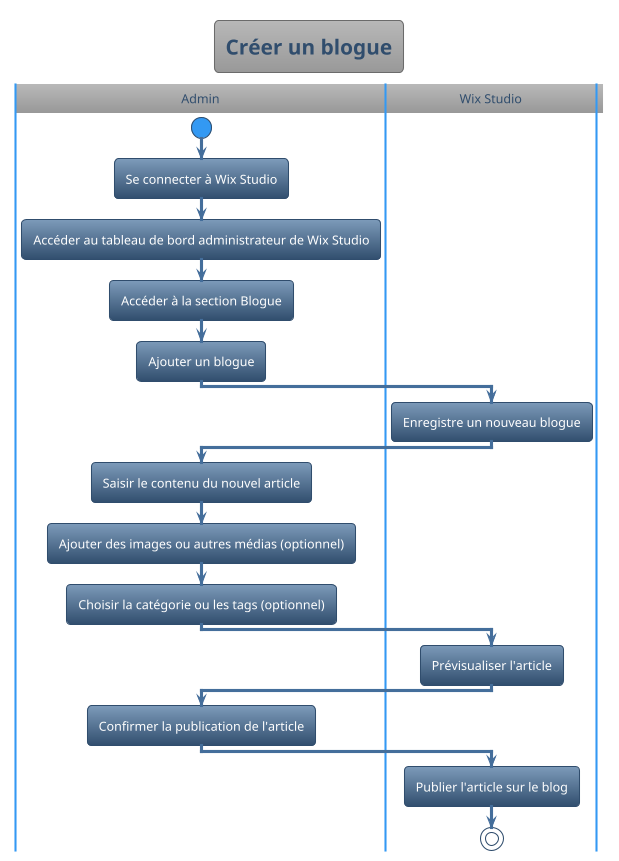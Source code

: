 @startuml
!theme spacelab
title Créer un blogue
|Admin|
start
:Se connecter à Wix Studio;
:Accéder au tableau de bord administrateur de Wix Studio;
:Accéder à la section Blogue;
|Admin|
:Ajouter un blogue;
|Wix Studio|
:Enregistre un nouveau blogue;
|Admin|
:Saisir le contenu du nouvel article;
:Ajouter des images ou autres médias (optionnel);
:Choisir la catégorie ou les tags (optionnel);
|Wix Studio|
:Prévisualiser l'article;
|Admin|
:Confirmer la publication de l'article;
|Wix Studio|
:Publier l'article sur le blog;
stop
@enduml
